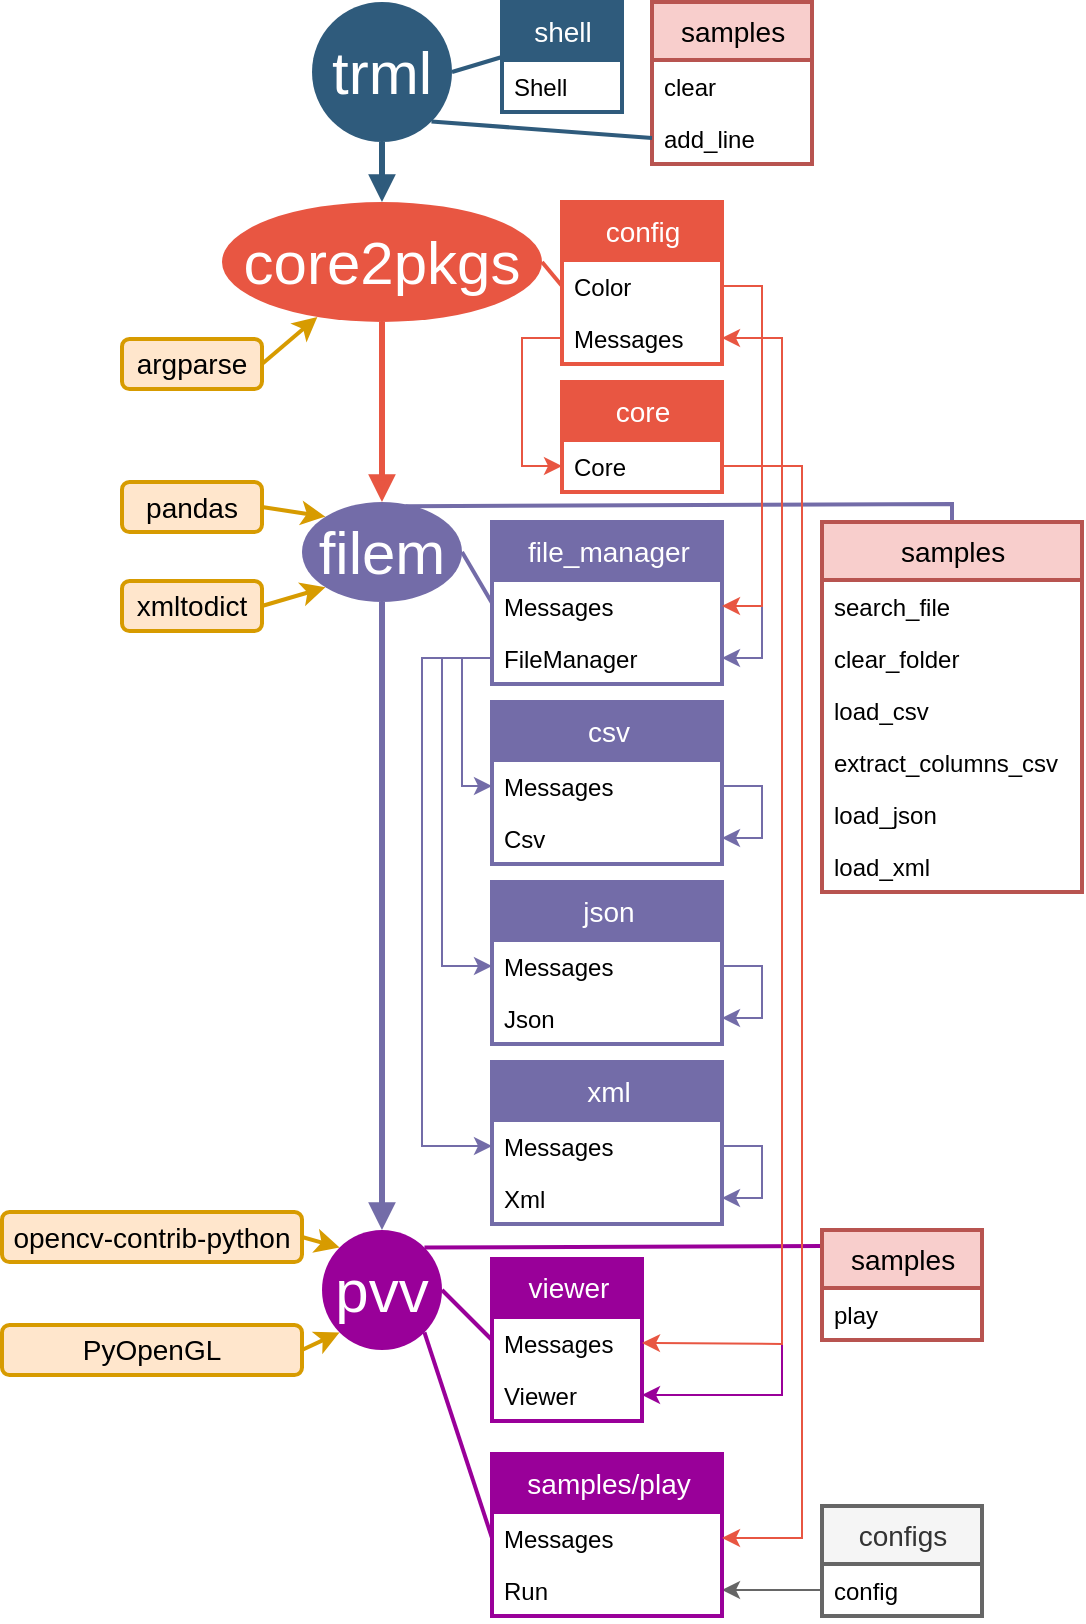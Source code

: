 <mxfile version="12.1.0" type="github" pages="1"><diagram id="X22sX5QwYgRkkETN-2Oq" name="Page-1"><mxGraphModel dx="-149" dy="437" grid="1" gridSize="10" guides="1" tooltips="1" connect="1" arrows="1" fold="1" page="1" pageScale="1" pageWidth="827" pageHeight="1169" background="none" math="0" shadow="0"><root><mxCell id="0"/><mxCell id="1" parent="0"/><mxCell id="KumTwc9kImUSRbm_J5hq-158" value="" style="edgeStyle=none;endArrow=none;strokeWidth=2;strokeColor=#990099;html=1;entryX=1;entryY=0;entryDx=0;entryDy=0;exitX=0.003;exitY=0.146;exitDx=0;exitDy=0;rounded=1;exitPerimeter=0;" parent="1" source="KumTwc9kImUSRbm_J5hq-151" target="KumTwc9kImUSRbm_J5hq-135" edge="1"><mxGeometry x="-579.5" y="19" width="100" height="100" as="geometry"><mxPoint x="1305" y="689" as="sourcePoint"/><mxPoint x="1280.0" y="664" as="targetPoint"/><Array as="points"/></mxGeometry></mxCell><mxCell id="KumTwc9kImUSRbm_J5hq-126" value="" style="edgeStyle=none;endArrow=none;strokeWidth=2;strokeColor=#736CA8;html=1;entryX=0.5;entryY=0;entryDx=0;entryDy=0;rounded=0;exitX=0.647;exitY=0.043;exitDx=0;exitDy=0;exitPerimeter=0;" parent="1" source="KumTwc9kImUSRbm_J5hq-86" target="KumTwc9kImUSRbm_J5hq-123" edge="1"><mxGeometry x="-624.5" y="-85" width="100" height="100" as="geometry"><mxPoint x="1385" y="88" as="sourcePoint"/><mxPoint x="1274.749" y="79.749" as="targetPoint"/><Array as="points"><mxPoint x="1525" y="261"/></Array></mxGeometry></mxCell><mxCell id="KumTwc9kImUSRbm_J5hq-8" value="" style="edgeStyle=none;endArrow=none;strokeWidth=2;strokeColor=#2F5B7C;html=1;entryX=1;entryY=0.5;entryDx=0;entryDy=0;exitX=0;exitY=0.5;exitDx=0;exitDy=0;" parent="1" source="KumTwc9kImUSRbm_J5hq-26" target="KumTwc9kImUSRbm_J5hq-11" edge="1"><mxGeometry x="-644.5" y="-105" width="100" height="100" as="geometry"><mxPoint x="1300" y="45" as="sourcePoint"/><mxPoint x="1220" y="50" as="targetPoint"/><Array as="points"/></mxGeometry></mxCell><mxCell id="KumTwc9kImUSRbm_J5hq-64" value="" style="edgeStyle=orthogonalEdgeStyle;rounded=0;orthogonalLoop=1;jettySize=auto;html=1;startSize=30;strokeColor=#2F5B7C;strokeWidth=3;fontSize=30;fontColor=#000000;endArrow=block;endFill=1;" parent="1" source="KumTwc9kImUSRbm_J5hq-11" target="KumTwc9kImUSRbm_J5hq-63" edge="1"><mxGeometry relative="1" as="geometry"/></mxCell><mxCell id="KumTwc9kImUSRbm_J5hq-11" value="trml" style="ellipse;whiteSpace=wrap;html=1;shadow=0;fontFamily=Helvetica;fontSize=30;fontColor=#FFFFFF;align=center;strokeColor=none;strokeWidth=6;fillColor=#2F5B7C;fontStyle=0;gradientColor=none;aspect=fixed;" parent="1" vertex="1"><mxGeometry x="1205" y="10" width="70" height="70" as="geometry"/></mxCell><mxCell id="KumTwc9kImUSRbm_J5hq-63" value="core2pkgs" style="ellipse;whiteSpace=wrap;html=1;shadow=0;fontFamily=Helvetica;fontSize=30;fontColor=#FFFFFF;align=center;strokeColor=none;strokeWidth=6;fillColor=#E85642;fontStyle=0;gradientColor=none;" parent="1" vertex="1"><mxGeometry x="1160" y="110" width="160" height="60" as="geometry"/></mxCell><mxCell id="KumTwc9kImUSRbm_J5hq-26" value="shell" style="swimlane;fontStyle=0;childLayout=stackLayout;horizontal=1;startSize=29;fillColor=#2F5B7C;horizontalStack=0;resizeParent=1;resizeParentMax=0;resizeLast=0;collapsible=1;marginBottom=0;swimlaneFillColor=#ffffff;align=center;fontSize=14;rounded=0;shadow=0;strokeWidth=2;fontColor=#FFFFFF;spacing=2;spacingTop=0;strokeColor=#2F5B7C;swimlaneLine=1;html=1;overflow=visible;" parent="1" vertex="1"><mxGeometry x="1300" y="10" width="60" height="55" as="geometry"><mxRectangle x="1300" y="10" width="70" height="30" as="alternateBounds"/></mxGeometry></mxCell><mxCell id="KumTwc9kImUSRbm_J5hq-27" value="Shell" style="text;spacingLeft=4;spacingRight=4;overflow=hidden;rotatable=0;points=[[0,0.5],[1,0.5]];portConstraint=eastwest;fontSize=12;perimeterSpacing=0;" parent="KumTwc9kImUSRbm_J5hq-26" vertex="1"><mxGeometry y="29" width="60" height="26" as="geometry"/></mxCell><mxCell id="KumTwc9kImUSRbm_J5hq-65" value="" style="edgeStyle=none;endArrow=none;strokeWidth=2;strokeColor=#E85642;html=1;entryX=1;entryY=0.5;entryDx=0;entryDy=0;exitX=0;exitY=0.5;exitDx=0;exitDy=0;rounded=1;" parent="1" source="KumTwc9kImUSRbm_J5hq-67" target="KumTwc9kImUSRbm_J5hq-63" edge="1"><mxGeometry x="-609.5" y="-5" width="100" height="100" as="geometry"><mxPoint x="1335" y="145" as="sourcePoint"/><mxPoint x="1300.0" y="120" as="targetPoint"/><Array as="points"/></mxGeometry></mxCell><mxCell id="KumTwc9kImUSRbm_J5hq-66" value="config" style="swimlane;fontStyle=0;childLayout=stackLayout;horizontal=1;startSize=29;fillColor=#E85642;horizontalStack=0;resizeParent=1;resizeParentMax=0;resizeLast=0;collapsible=1;marginBottom=0;swimlaneFillColor=#ffffff;align=center;fontSize=14;rounded=0;shadow=0;strokeWidth=2;fontColor=#FFFFFF;spacing=2;spacingTop=0;strokeColor=#E85642;swimlaneLine=1;html=1;overflow=visible;" parent="1" vertex="1"><mxGeometry x="1330" y="110" width="80" height="81" as="geometry"><mxRectangle x="1330" y="110" width="70" height="30" as="alternateBounds"/></mxGeometry></mxCell><mxCell id="KumTwc9kImUSRbm_J5hq-67" value="Color" style="text;spacingLeft=4;spacingRight=4;overflow=hidden;rotatable=0;points=[[0,0.5],[1,0.5]];portConstraint=eastwest;fontSize=12;perimeterSpacing=0;" parent="KumTwc9kImUSRbm_J5hq-66" vertex="1"><mxGeometry y="29" width="80" height="26" as="geometry"/></mxCell><mxCell id="KumTwc9kImUSRbm_J5hq-70" value="Messages" style="text;spacingLeft=4;spacingRight=4;overflow=hidden;rotatable=0;points=[[0,0.5],[1,0.5]];portConstraint=eastwest;fontSize=12;perimeterSpacing=0;" parent="KumTwc9kImUSRbm_J5hq-66" vertex="1"><mxGeometry y="55" width="80" height="26" as="geometry"/></mxCell><mxCell id="KumTwc9kImUSRbm_J5hq-71" value="" style="edgeStyle=none;endArrow=classic;strokeWidth=1;strokeColor=#E85642;html=1;entryX=1;entryY=0.5;entryDx=0;entryDy=0;rounded=0;exitX=1;exitY=0.5;exitDx=0;exitDy=0;endFill=1;" parent="KumTwc9kImUSRbm_J5hq-66" source="KumTwc9kImUSRbm_J5hq-67" target="KumTwc9kImUSRbm_J5hq-70" edge="1"><mxGeometry x="-1934.5" y="-105" width="100" height="100" as="geometry"><mxPoint x="145" y="42" as="sourcePoint"/><mxPoint x="-5.0" y="40" as="targetPoint"/><Array as="points"><mxPoint x="100" y="42"/><mxPoint x="100" y="68"/></Array></mxGeometry></mxCell><mxCell id="KumTwc9kImUSRbm_J5hq-69" value="" style="rounded=1;orthogonalLoop=1;jettySize=auto;html=1;startSize=30;endArrow=classic;endFill=1;strokeColor=#D79B00;strokeWidth=2;fontSize=30;fontColor=#000000;exitX=1;exitY=0.5;exitDx=0;exitDy=0;" parent="1" source="KumTwc9kImUSRbm_J5hq-132" target="KumTwc9kImUSRbm_J5hq-63" edge="1"><mxGeometry relative="1" as="geometry"><mxPoint x="1180" y="190.5" as="sourcePoint"/></mxGeometry></mxCell><mxCell id="KumTwc9kImUSRbm_J5hq-72" value="core" style="swimlane;fontStyle=0;childLayout=stackLayout;horizontal=1;startSize=29;fillColor=#E85642;horizontalStack=0;resizeParent=1;resizeParentMax=0;resizeLast=0;collapsible=1;marginBottom=0;swimlaneFillColor=#ffffff;align=center;fontSize=14;rounded=0;shadow=0;strokeWidth=2;fontColor=#FFFFFF;spacing=2;spacingTop=0;strokeColor=#E85642;swimlaneLine=1;html=1;overflow=visible;" parent="1" vertex="1"><mxGeometry x="1330" y="200" width="80" height="55" as="geometry"><mxRectangle x="1330" y="200" width="70" height="30" as="alternateBounds"/></mxGeometry></mxCell><mxCell id="KumTwc9kImUSRbm_J5hq-73" value="Core" style="text;spacingLeft=4;spacingRight=4;overflow=hidden;rotatable=0;points=[[0,0.5],[1,0.5]];portConstraint=eastwest;fontSize=12;perimeterSpacing=0;" parent="KumTwc9kImUSRbm_J5hq-72" vertex="1"><mxGeometry y="29" width="80" height="26" as="geometry"/></mxCell><mxCell id="KumTwc9kImUSRbm_J5hq-75" value="" style="edgeStyle=none;endArrow=classic;strokeWidth=1;strokeColor=#E85642;html=1;entryX=0;entryY=0.5;entryDx=0;entryDy=0;rounded=0;exitX=0;exitY=0.5;exitDx=0;exitDy=0;endFill=1;" parent="1" source="KumTwc9kImUSRbm_J5hq-70" target="KumTwc9kImUSRbm_J5hq-73" edge="1"><mxGeometry x="-599.5" y="95" width="100" height="100" as="geometry"><mxPoint x="1480" y="242" as="sourcePoint"/><mxPoint x="1330.0" y="240" as="targetPoint"/><Array as="points"><mxPoint x="1310" y="178"/><mxPoint x="1310" y="242"/></Array></mxGeometry></mxCell><mxCell id="KumTwc9kImUSRbm_J5hq-78" value="samples" style="swimlane;fontStyle=0;childLayout=stackLayout;horizontal=1;startSize=29;fillColor=#f8cecc;horizontalStack=0;resizeParent=1;resizeParentMax=0;resizeLast=0;collapsible=1;marginBottom=0;swimlaneFillColor=#ffffff;align=center;fontSize=14;rounded=0;shadow=0;strokeWidth=2;spacing=2;spacingTop=0;strokeColor=#B85450;swimlaneLine=1;html=1;overflow=visible;" parent="1" vertex="1"><mxGeometry x="1375" y="10" width="80" height="81" as="geometry"><mxRectangle x="1375" y="10" width="70" height="30" as="alternateBounds"/></mxGeometry></mxCell><mxCell id="KumTwc9kImUSRbm_J5hq-79" value="clear" style="text;spacingLeft=4;spacingRight=4;overflow=hidden;rotatable=0;points=[[0,0.5],[1,0.5]];portConstraint=eastwest;fontSize=12;perimeterSpacing=0;" parent="KumTwc9kImUSRbm_J5hq-78" vertex="1"><mxGeometry y="29" width="80" height="26" as="geometry"/></mxCell><mxCell id="KumTwc9kImUSRbm_J5hq-80" value="add_line" style="text;spacingLeft=4;spacingRight=4;overflow=hidden;rotatable=0;points=[[0,0.5],[1,0.5]];portConstraint=eastwest;fontSize=12;perimeterSpacing=0;" parent="KumTwc9kImUSRbm_J5hq-78" vertex="1"><mxGeometry y="55" width="80" height="26" as="geometry"/></mxCell><mxCell id="KumTwc9kImUSRbm_J5hq-85" value="" style="edgeStyle=none;endArrow=none;strokeWidth=2;strokeColor=#2F5B7C;html=1;entryX=1;entryY=1;entryDx=0;entryDy=0;rounded=0;exitX=0;exitY=0.5;exitDx=0;exitDy=0;" parent="1" source="KumTwc9kImUSRbm_J5hq-80" target="KumTwc9kImUSRbm_J5hq-11" edge="1"><mxGeometry x="-634.5" y="-95" width="100" height="100" as="geometry"><mxPoint x="1470" y="70" as="sourcePoint"/><mxPoint x="1285.0" y="55" as="targetPoint"/></mxGeometry></mxCell><mxCell id="KumTwc9kImUSRbm_J5hq-86" value="filem" style="ellipse;whiteSpace=wrap;html=1;shadow=0;fontFamily=Helvetica;fontSize=30;fontColor=#FFFFFF;align=center;strokeColor=none;strokeWidth=6;fillColor=#736CA8;fontStyle=0;gradientColor=none;" parent="1" vertex="1"><mxGeometry x="1200" y="260" width="80" height="50" as="geometry"/></mxCell><mxCell id="KumTwc9kImUSRbm_J5hq-89" value="" style="edgeStyle=orthogonalEdgeStyle;rounded=0;orthogonalLoop=1;jettySize=auto;html=1;startSize=30;strokeColor=#E85642;strokeWidth=3;fontSize=30;fontColor=#000000;endArrow=block;endFill=1;exitX=0.5;exitY=1;exitDx=0;exitDy=0;entryX=0.5;entryY=0;entryDx=0;entryDy=0;" parent="1" source="KumTwc9kImUSRbm_J5hq-63" target="KumTwc9kImUSRbm_J5hq-86" edge="1"><mxGeometry relative="1" as="geometry"><mxPoint x="1250" y="90" as="sourcePoint"/><mxPoint x="1250" y="120" as="targetPoint"/></mxGeometry></mxCell><mxCell id="KumTwc9kImUSRbm_J5hq-94" value="" style="rounded=1;orthogonalLoop=1;jettySize=auto;html=1;startSize=30;endArrow=classic;endFill=1;strokeColor=#D79B00;strokeWidth=2;fontSize=30;fontColor=#000000;exitX=1;exitY=0.5;exitDx=0;exitDy=0;entryX=0;entryY=0;entryDx=0;entryDy=0;" parent="1" source="KumTwc9kImUSRbm_J5hq-133" target="KumTwc9kImUSRbm_J5hq-86" edge="1"><mxGeometry relative="1" as="geometry"><mxPoint x="1197.118" y="273.142" as="targetPoint"/><mxPoint x="1180" y="262.5" as="sourcePoint"/></mxGeometry></mxCell><mxCell id="KumTwc9kImUSRbm_J5hq-99" value="" style="rounded=1;orthogonalLoop=1;jettySize=auto;html=1;startSize=30;endArrow=classic;endFill=1;strokeColor=#D79B00;strokeWidth=2;fontSize=30;fontColor=#000000;exitX=1;exitY=0.5;exitDx=0;exitDy=0;entryX=0;entryY=1;entryDx=0;entryDy=0;" parent="1" source="KumTwc9kImUSRbm_J5hq-134" target="KumTwc9kImUSRbm_J5hq-86" edge="1"><mxGeometry relative="1" as="geometry"><mxPoint x="1197.118" y="313.142" as="targetPoint"/><mxPoint x="1180" y="312.5" as="sourcePoint"/></mxGeometry></mxCell><mxCell id="KumTwc9kImUSRbm_J5hq-101" value="file_manager" style="swimlane;fontStyle=0;childLayout=stackLayout;horizontal=1;startSize=29;fillColor=#736CA8;horizontalStack=0;resizeParent=1;resizeParentMax=0;resizeLast=0;collapsible=1;marginBottom=0;swimlaneFillColor=#ffffff;align=center;fontSize=14;rounded=0;shadow=0;strokeWidth=2;fontColor=#FFFFFF;spacing=2;spacingTop=0;strokeColor=#736CA8;swimlaneLine=1;html=1;overflow=visible;" parent="1" vertex="1"><mxGeometry x="1295" y="270" width="115" height="81" as="geometry"><mxRectangle x="1295" y="270" width="70" height="30" as="alternateBounds"/></mxGeometry></mxCell><mxCell id="KumTwc9kImUSRbm_J5hq-102" value="Messages" style="text;spacingLeft=4;spacingRight=4;overflow=hidden;rotatable=0;points=[[0,0.5],[1,0.5]];portConstraint=eastwest;fontSize=12;perimeterSpacing=0;" parent="KumTwc9kImUSRbm_J5hq-101" vertex="1"><mxGeometry y="29" width="115" height="26" as="geometry"/></mxCell><mxCell id="KumTwc9kImUSRbm_J5hq-104" value="FileManager" style="text;spacingLeft=4;spacingRight=4;overflow=hidden;rotatable=0;points=[[0,0.5],[1,0.5]];portConstraint=eastwest;fontSize=12;perimeterSpacing=0;" parent="KumTwc9kImUSRbm_J5hq-101" vertex="1"><mxGeometry y="55" width="115" height="26" as="geometry"/></mxCell><mxCell id="KumTwc9kImUSRbm_J5hq-105" value="" style="edgeStyle=none;endArrow=classic;strokeWidth=1;strokeColor=#736CA8;html=1;entryX=1;entryY=0.5;entryDx=0;entryDy=0;rounded=0;endFill=1;" parent="KumTwc9kImUSRbm_J5hq-101" target="KumTwc9kImUSRbm_J5hq-104" edge="1"><mxGeometry x="-3219.5" y="-365" width="100" height="100" as="geometry"><mxPoint x="135" y="42" as="sourcePoint"/><mxPoint x="125" y="-82" as="targetPoint"/><Array as="points"><mxPoint x="135" y="68"/></Array></mxGeometry></mxCell><mxCell id="KumTwc9kImUSRbm_J5hq-103" value="" style="edgeStyle=none;endArrow=none;strokeWidth=2;strokeColor=#736CA8;html=1;entryX=1;entryY=0.5;entryDx=0;entryDy=0;exitX=0;exitY=0.5;exitDx=0;exitDy=0;rounded=1;" parent="1" source="KumTwc9kImUSRbm_J5hq-101" target="KumTwc9kImUSRbm_J5hq-86" edge="1"><mxGeometry x="-599.5" y="5" width="100" height="100" as="geometry"><mxPoint x="1340" y="162" as="sourcePoint"/><mxPoint x="1330.0" y="150" as="targetPoint"/><Array as="points"/></mxGeometry></mxCell><mxCell id="KumTwc9kImUSRbm_J5hq-106" value="" style="edgeStyle=none;endArrow=classic;strokeWidth=1;strokeColor=#E85642;html=1;rounded=0;endFill=1;entryX=1;entryY=0.5;entryDx=0;entryDy=0;" parent="1" target="KumTwc9kImUSRbm_J5hq-102" edge="1"><mxGeometry x="-3209.5" y="-355" width="100" height="100" as="geometry"><mxPoint x="1430" y="178" as="sourcePoint"/><mxPoint x="1410" y="310" as="targetPoint"/><Array as="points"><mxPoint x="1430" y="312"/></Array></mxGeometry></mxCell><mxCell id="KumTwc9kImUSRbm_J5hq-108" value="csv" style="swimlane;fontStyle=0;childLayout=stackLayout;horizontal=1;startSize=29;fillColor=#736CA8;horizontalStack=0;resizeParent=1;resizeParentMax=0;resizeLast=0;collapsible=1;marginBottom=0;swimlaneFillColor=#ffffff;align=center;fontSize=14;rounded=0;shadow=0;strokeWidth=2;fontColor=#FFFFFF;spacing=2;spacingTop=0;strokeColor=#736CA8;swimlaneLine=1;html=1;overflow=visible;" parent="1" vertex="1"><mxGeometry x="1295" y="360" width="115" height="81" as="geometry"><mxRectangle x="1300" y="260" width="70" height="30" as="alternateBounds"/></mxGeometry></mxCell><mxCell id="KumTwc9kImUSRbm_J5hq-109" value="Messages" style="text;spacingLeft=4;spacingRight=4;overflow=hidden;rotatable=0;points=[[0,0.5],[1,0.5]];portConstraint=eastwest;fontSize=12;perimeterSpacing=0;" parent="KumTwc9kImUSRbm_J5hq-108" vertex="1"><mxGeometry y="29" width="115" height="26" as="geometry"/></mxCell><mxCell id="KumTwc9kImUSRbm_J5hq-110" value="Csv" style="text;spacingLeft=4;spacingRight=4;overflow=hidden;rotatable=0;points=[[0,0.5],[1,0.5]];portConstraint=eastwest;fontSize=12;perimeterSpacing=0;" parent="KumTwc9kImUSRbm_J5hq-108" vertex="1"><mxGeometry y="55" width="115" height="26" as="geometry"/></mxCell><mxCell id="KumTwc9kImUSRbm_J5hq-112" value="" style="edgeStyle=none;endArrow=classic;strokeWidth=1;strokeColor=#736CA8;html=1;entryX=1;entryY=0.5;entryDx=0;entryDy=0;rounded=0;endFill=1;exitX=1;exitY=0.5;exitDx=0;exitDy=0;" parent="KumTwc9kImUSRbm_J5hq-108" source="KumTwc9kImUSRbm_J5hq-109" target="KumTwc9kImUSRbm_J5hq-110" edge="1"><mxGeometry x="-3209.5" y="-355" width="100" height="100" as="geometry"><mxPoint x="165" y="42" as="sourcePoint"/><mxPoint x="125" y="52.0" as="targetPoint"/><Array as="points"><mxPoint x="135" y="42"/><mxPoint x="135" y="68"/></Array></mxGeometry></mxCell><mxCell id="KumTwc9kImUSRbm_J5hq-111" value="" style="edgeStyle=none;endArrow=classic;strokeWidth=1;strokeColor=#736CA8;html=1;entryX=0;entryY=0.5;entryDx=0;entryDy=0;rounded=0;endFill=1;exitX=0;exitY=0.5;exitDx=0;exitDy=0;" parent="1" source="KumTwc9kImUSRbm_J5hq-104" target="KumTwc9kImUSRbm_J5hq-109" edge="1"><mxGeometry x="-1924.5" y="-5" width="100" height="100" as="geometry"><mxPoint x="1450" y="338" as="sourcePoint"/><mxPoint x="1420" y="278" as="targetPoint"/><Array as="points"><mxPoint x="1280" y="338"/><mxPoint x="1280" y="402"/></Array></mxGeometry></mxCell><mxCell id="KumTwc9kImUSRbm_J5hq-113" value="json" style="swimlane;fontStyle=0;childLayout=stackLayout;horizontal=1;startSize=29;fillColor=#736CA8;horizontalStack=0;resizeParent=1;resizeParentMax=0;resizeLast=0;collapsible=1;marginBottom=0;swimlaneFillColor=#ffffff;align=center;fontSize=14;rounded=0;shadow=0;strokeWidth=2;fontColor=#FFFFFF;spacing=2;spacingTop=0;strokeColor=#736CA8;swimlaneLine=1;html=1;overflow=visible;" parent="1" vertex="1"><mxGeometry x="1295" y="450" width="115" height="81" as="geometry"><mxRectangle x="1300" y="260" width="70" height="30" as="alternateBounds"/></mxGeometry></mxCell><mxCell id="KumTwc9kImUSRbm_J5hq-114" value="Messages" style="text;spacingLeft=4;spacingRight=4;overflow=hidden;rotatable=0;points=[[0,0.5],[1,0.5]];portConstraint=eastwest;fontSize=12;perimeterSpacing=0;" parent="KumTwc9kImUSRbm_J5hq-113" vertex="1"><mxGeometry y="29" width="115" height="26" as="geometry"/></mxCell><mxCell id="KumTwc9kImUSRbm_J5hq-115" value="Json" style="text;spacingLeft=4;spacingRight=4;overflow=hidden;rotatable=0;points=[[0,0.5],[1,0.5]];portConstraint=eastwest;fontSize=12;perimeterSpacing=0;" parent="KumTwc9kImUSRbm_J5hq-113" vertex="1"><mxGeometry y="55" width="115" height="26" as="geometry"/></mxCell><mxCell id="KumTwc9kImUSRbm_J5hq-116" value="" style="edgeStyle=none;endArrow=classic;strokeWidth=1;strokeColor=#736CA8;html=1;entryX=1;entryY=0.5;entryDx=0;entryDy=0;rounded=0;endFill=1;exitX=1;exitY=0.5;exitDx=0;exitDy=0;" parent="KumTwc9kImUSRbm_J5hq-113" source="KumTwc9kImUSRbm_J5hq-114" target="KumTwc9kImUSRbm_J5hq-115" edge="1"><mxGeometry x="-3209.5" y="-355" width="100" height="100" as="geometry"><mxPoint x="165" y="42" as="sourcePoint"/><mxPoint x="125" y="52.0" as="targetPoint"/><Array as="points"><mxPoint x="135" y="42"/><mxPoint x="135" y="68"/></Array></mxGeometry></mxCell><mxCell id="KumTwc9kImUSRbm_J5hq-117" value="" style="edgeStyle=none;endArrow=classic;strokeWidth=1;strokeColor=#736CA8;html=1;entryX=0;entryY=0.5;entryDx=0;entryDy=0;rounded=0;endFill=1;exitX=0;exitY=0.5;exitDx=0;exitDy=0;" parent="1" target="KumTwc9kImUSRbm_J5hq-114" edge="1"><mxGeometry x="-1939.5" y="-5" width="100" height="100" as="geometry"><mxPoint x="1280" y="338.0" as="sourcePoint"/><mxPoint x="1280" y="402.0" as="targetPoint"/><Array as="points"><mxPoint x="1270" y="338"/><mxPoint x="1270" y="420"/><mxPoint x="1270" y="492"/></Array></mxGeometry></mxCell><mxCell id="KumTwc9kImUSRbm_J5hq-118" value="xml" style="swimlane;fontStyle=0;childLayout=stackLayout;horizontal=1;startSize=29;fillColor=#736CA8;horizontalStack=0;resizeParent=1;resizeParentMax=0;resizeLast=0;collapsible=1;marginBottom=0;swimlaneFillColor=#ffffff;align=center;fontSize=14;rounded=0;shadow=0;strokeWidth=2;fontColor=#FFFFFF;spacing=2;spacingTop=0;strokeColor=#736CA8;swimlaneLine=1;html=1;overflow=visible;" parent="1" vertex="1"><mxGeometry x="1295" y="540" width="115" height="81" as="geometry"><mxRectangle x="1300" y="260" width="70" height="30" as="alternateBounds"/></mxGeometry></mxCell><mxCell id="KumTwc9kImUSRbm_J5hq-119" value="Messages" style="text;spacingLeft=4;spacingRight=4;overflow=hidden;rotatable=0;points=[[0,0.5],[1,0.5]];portConstraint=eastwest;fontSize=12;perimeterSpacing=0;" parent="KumTwc9kImUSRbm_J5hq-118" vertex="1"><mxGeometry y="29" width="115" height="26" as="geometry"/></mxCell><mxCell id="KumTwc9kImUSRbm_J5hq-120" value="Xml" style="text;spacingLeft=4;spacingRight=4;overflow=hidden;rotatable=0;points=[[0,0.5],[1,0.5]];portConstraint=eastwest;fontSize=12;perimeterSpacing=0;" parent="KumTwc9kImUSRbm_J5hq-118" vertex="1"><mxGeometry y="55" width="115" height="26" as="geometry"/></mxCell><mxCell id="KumTwc9kImUSRbm_J5hq-121" value="" style="edgeStyle=none;endArrow=classic;strokeWidth=1;strokeColor=#736CA8;html=1;entryX=1;entryY=0.5;entryDx=0;entryDy=0;rounded=0;endFill=1;exitX=1;exitY=0.5;exitDx=0;exitDy=0;" parent="KumTwc9kImUSRbm_J5hq-118" source="KumTwc9kImUSRbm_J5hq-119" target="KumTwc9kImUSRbm_J5hq-120" edge="1"><mxGeometry x="-3209.5" y="-355" width="100" height="100" as="geometry"><mxPoint x="165" y="42" as="sourcePoint"/><mxPoint x="125" y="52.0" as="targetPoint"/><Array as="points"><mxPoint x="135" y="42"/><mxPoint x="135" y="68"/></Array></mxGeometry></mxCell><mxCell id="KumTwc9kImUSRbm_J5hq-122" value="" style="edgeStyle=none;endArrow=classic;strokeWidth=1;strokeColor=#736CA8;html=1;entryX=0;entryY=0.5;entryDx=0;entryDy=0;rounded=0;endFill=1;" parent="1" target="KumTwc9kImUSRbm_J5hq-119" edge="1"><mxGeometry x="-1954.5" y="-5" width="100" height="100" as="geometry"><mxPoint x="1270" y="338" as="sourcePoint"/><mxPoint x="1280" y="492.0" as="targetPoint"/><Array as="points"><mxPoint x="1260" y="338"/><mxPoint x="1260" y="582"/></Array></mxGeometry></mxCell><mxCell id="KumTwc9kImUSRbm_J5hq-123" value="samples" style="swimlane;fontStyle=0;childLayout=stackLayout;horizontal=1;startSize=29;fillColor=#f8cecc;horizontalStack=0;resizeParent=1;resizeParentMax=0;resizeLast=0;collapsible=1;marginBottom=0;swimlaneFillColor=#ffffff;align=center;fontSize=14;rounded=0;shadow=0;strokeWidth=2;spacing=2;spacingTop=0;strokeColor=#B85450;swimlaneLine=1;html=1;overflow=visible;" parent="1" vertex="1"><mxGeometry x="1460" y="270" width="130" height="185" as="geometry"><mxRectangle x="1450" y="270" width="70" height="30" as="alternateBounds"/></mxGeometry></mxCell><mxCell id="KumTwc9kImUSRbm_J5hq-124" value="search_file" style="text;spacingLeft=4;spacingRight=4;overflow=hidden;rotatable=0;points=[[0,0.5],[1,0.5]];portConstraint=eastwest;fontSize=12;perimeterSpacing=0;" parent="KumTwc9kImUSRbm_J5hq-123" vertex="1"><mxGeometry y="29" width="130" height="26" as="geometry"/></mxCell><mxCell id="KumTwc9kImUSRbm_J5hq-125" value="clear_folder" style="text;spacingLeft=4;spacingRight=4;overflow=hidden;rotatable=0;points=[[0,0.5],[1,0.5]];portConstraint=eastwest;fontSize=12;perimeterSpacing=0;" parent="KumTwc9kImUSRbm_J5hq-123" vertex="1"><mxGeometry y="55" width="130" height="26" as="geometry"/></mxCell><mxCell id="KumTwc9kImUSRbm_J5hq-127" value="load_csv" style="text;spacingLeft=4;spacingRight=4;overflow=hidden;rotatable=0;points=[[0,0.5],[1,0.5]];portConstraint=eastwest;fontSize=12;perimeterSpacing=0;" parent="KumTwc9kImUSRbm_J5hq-123" vertex="1"><mxGeometry y="81" width="130" height="26" as="geometry"/></mxCell><mxCell id="KumTwc9kImUSRbm_J5hq-128" value="extract_columns_csv" style="text;spacingLeft=4;spacingRight=4;overflow=hidden;rotatable=0;points=[[0,0.5],[1,0.5]];portConstraint=eastwest;fontSize=12;perimeterSpacing=0;" parent="KumTwc9kImUSRbm_J5hq-123" vertex="1"><mxGeometry y="107" width="130" height="26" as="geometry"/></mxCell><mxCell id="KumTwc9kImUSRbm_J5hq-129" value="load_json" style="text;spacingLeft=4;spacingRight=4;overflow=hidden;rotatable=0;points=[[0,0.5],[1,0.5]];portConstraint=eastwest;fontSize=12;perimeterSpacing=0;" parent="KumTwc9kImUSRbm_J5hq-123" vertex="1"><mxGeometry y="133" width="130" height="26" as="geometry"/></mxCell><mxCell id="KumTwc9kImUSRbm_J5hq-130" value="load_xml" style="text;spacingLeft=4;spacingRight=4;overflow=hidden;rotatable=0;points=[[0,0.5],[1,0.5]];portConstraint=eastwest;fontSize=12;perimeterSpacing=0;" parent="KumTwc9kImUSRbm_J5hq-123" vertex="1"><mxGeometry y="159" width="130" height="26" as="geometry"/></mxCell><mxCell id="KumTwc9kImUSRbm_J5hq-132" value="argparse" style="rounded=1;whiteSpace=wrap;html=1;shadow=0;glass=0;comic=0;strokeColor=#d79b00;strokeWidth=2;fillColor=#ffe6cc;fontSize=14;align=center;" parent="1" vertex="1"><mxGeometry x="1110" y="178.5" width="70" height="25" as="geometry"/></mxCell><mxCell id="KumTwc9kImUSRbm_J5hq-133" value="pandas" style="rounded=1;whiteSpace=wrap;html=1;shadow=0;glass=0;comic=0;strokeColor=#d79b00;strokeWidth=2;fillColor=#ffe6cc;fontSize=14;align=center;" parent="1" vertex="1"><mxGeometry x="1110" y="250" width="70" height="25" as="geometry"/></mxCell><mxCell id="KumTwc9kImUSRbm_J5hq-134" value="xmltodict" style="rounded=1;whiteSpace=wrap;html=1;shadow=0;glass=0;comic=0;strokeColor=#d79b00;strokeWidth=2;fillColor=#ffe6cc;fontSize=14;align=center;" parent="1" vertex="1"><mxGeometry x="1110" y="299.5" width="70" height="25" as="geometry"/></mxCell><mxCell id="KumTwc9kImUSRbm_J5hq-135" value="pvv" style="ellipse;whiteSpace=wrap;html=1;shadow=0;fontFamily=Helvetica;fontSize=30;fontColor=#FFFFFF;align=center;strokeColor=none;strokeWidth=6;fillColor=#990099;fontStyle=0;gradientColor=none;" parent="1" vertex="1"><mxGeometry x="1210" y="624" width="60" height="60" as="geometry"/></mxCell><mxCell id="KumTwc9kImUSRbm_J5hq-138" value="" style="edgeStyle=orthogonalEdgeStyle;rounded=0;orthogonalLoop=1;jettySize=auto;html=1;startSize=30;strokeColor=#736CA8;strokeWidth=3;fontSize=30;fontColor=#000000;endArrow=block;endFill=1;exitX=0.5;exitY=1;exitDx=0;exitDy=0;entryX=0.5;entryY=0;entryDx=0;entryDy=0;" parent="1" source="KumTwc9kImUSRbm_J5hq-86" target="KumTwc9kImUSRbm_J5hq-135" edge="1"><mxGeometry relative="1" as="geometry"><mxPoint x="1239.534" y="324.259" as="sourcePoint"/><mxPoint x="1239.534" y="414.603" as="targetPoint"/><Array as="points"><mxPoint x="1240" y="500"/><mxPoint x="1240" y="500"/></Array></mxGeometry></mxCell><mxCell id="KumTwc9kImUSRbm_J5hq-139" value="" style="rounded=1;orthogonalLoop=1;jettySize=auto;html=1;startSize=30;endArrow=classic;endFill=1;strokeColor=#D79B00;strokeWidth=2;fontSize=30;fontColor=#000000;exitX=1;exitY=0.5;exitDx=0;exitDy=0;entryX=0;entryY=0;entryDx=0;entryDy=0;" parent="1" source="KumTwc9kImUSRbm_J5hq-140" target="KumTwc9kImUSRbm_J5hq-135" edge="1"><mxGeometry relative="1" as="geometry"><mxPoint x="1210.618" y="641.384" as="targetPoint"/><mxPoint x="1179" y="636.5" as="sourcePoint"/></mxGeometry></mxCell><mxCell id="KumTwc9kImUSRbm_J5hq-140" value="opencv-contrib-python" style="rounded=1;whiteSpace=wrap;html=1;shadow=0;glass=0;comic=0;strokeColor=#d79b00;strokeWidth=2;fillColor=#ffe6cc;fontSize=14;align=center;" parent="1" vertex="1"><mxGeometry x="1050" y="615" width="150" height="25" as="geometry"/></mxCell><mxCell id="KumTwc9kImUSRbm_J5hq-141" value="" style="rounded=1;orthogonalLoop=1;jettySize=auto;html=1;startSize=30;endArrow=classic;endFill=1;strokeColor=#D79B00;strokeWidth=2;fontSize=30;fontColor=#000000;exitX=1;exitY=0.5;exitDx=0;exitDy=0;entryX=0;entryY=1;entryDx=0;entryDy=0;" parent="1" source="KumTwc9kImUSRbm_J5hq-142" target="KumTwc9kImUSRbm_J5hq-135" edge="1"><mxGeometry relative="1" as="geometry"><mxPoint x="1218.787" y="689.287" as="targetPoint"/><mxPoint x="1179" y="693" as="sourcePoint"/></mxGeometry></mxCell><mxCell id="KumTwc9kImUSRbm_J5hq-142" value="PyOpenGL" style="rounded=1;whiteSpace=wrap;html=1;shadow=0;glass=0;comic=0;strokeColor=#d79b00;strokeWidth=2;fillColor=#ffe6cc;fontSize=14;align=center;" parent="1" vertex="1"><mxGeometry x="1050" y="671.5" width="150" height="25" as="geometry"/></mxCell><mxCell id="KumTwc9kImUSRbm_J5hq-143" value="viewer" style="swimlane;fontStyle=0;childLayout=stackLayout;horizontal=1;startSize=29;fillColor=#990099;horizontalStack=0;resizeParent=1;resizeParentMax=0;resizeLast=0;collapsible=1;marginBottom=0;swimlaneFillColor=#ffffff;align=center;fontSize=14;rounded=0;shadow=0;strokeWidth=2;fontColor=#FFFFFF;spacing=2;spacingTop=0;strokeColor=#990099;swimlaneLine=1;html=1;overflow=visible;" parent="1" vertex="1"><mxGeometry x="1295" y="638.5" width="75" height="81" as="geometry"><mxRectangle x="1295" y="270" width="70" height="30" as="alternateBounds"/></mxGeometry></mxCell><mxCell id="KumTwc9kImUSRbm_J5hq-144" value="Messages" style="text;spacingLeft=4;spacingRight=4;overflow=hidden;rotatable=0;points=[[0,0.5],[1,0.5]];portConstraint=eastwest;fontSize=12;perimeterSpacing=0;" parent="KumTwc9kImUSRbm_J5hq-143" vertex="1"><mxGeometry y="29" width="75" height="26" as="geometry"/></mxCell><mxCell id="KumTwc9kImUSRbm_J5hq-148" value="Viewer" style="text;spacingLeft=4;spacingRight=4;overflow=hidden;rotatable=0;points=[[0,0.5],[1,0.5]];portConstraint=eastwest;fontSize=12;perimeterSpacing=0;" parent="KumTwc9kImUSRbm_J5hq-143" vertex="1"><mxGeometry y="55" width="75" height="26" as="geometry"/></mxCell><mxCell id="KumTwc9kImUSRbm_J5hq-150" value="" style="edgeStyle=none;endArrow=classic;strokeWidth=1;strokeColor=#990099;html=1;entryX=1;entryY=0.5;entryDx=0;entryDy=0;rounded=0;endFill=1;" parent="KumTwc9kImUSRbm_J5hq-143" target="KumTwc9kImUSRbm_J5hq-148" edge="1"><mxGeometry x="-4504.5" y="-985" width="100" height="100" as="geometry"><mxPoint x="145" y="42" as="sourcePoint"/><mxPoint x="125" y="-282.0" as="targetPoint"/><Array as="points"><mxPoint x="145" y="42"/><mxPoint x="145" y="68"/></Array></mxGeometry></mxCell><mxCell id="KumTwc9kImUSRbm_J5hq-147" value="" style="edgeStyle=none;endArrow=none;strokeWidth=2;strokeColor=#990099;html=1;entryX=1;entryY=0.5;entryDx=0;entryDy=0;exitX=0;exitY=0.5;exitDx=0;exitDy=0;rounded=1;" parent="1" source="KumTwc9kImUSRbm_J5hq-143" target="KumTwc9kImUSRbm_J5hq-135" edge="1"><mxGeometry x="-589.5" y="9" width="100" height="100" as="geometry"><mxPoint x="1305" y="314.5" as="sourcePoint"/><mxPoint x="1290" y="289" as="targetPoint"/><Array as="points"/></mxGeometry></mxCell><mxCell id="KumTwc9kImUSRbm_J5hq-149" value="" style="edgeStyle=none;endArrow=classic;strokeWidth=1;strokeColor=#E85642;html=1;rounded=0;endFill=1;entryX=1;entryY=0.5;entryDx=0;entryDy=0;" parent="1" target="KumTwc9kImUSRbm_J5hq-144" edge="1"><mxGeometry x="-3199.5" y="-345" width="100" height="100" as="geometry"><mxPoint x="1430" y="178" as="sourcePoint"/><mxPoint x="1420" y="322.0" as="targetPoint"/><Array as="points"><mxPoint x="1440" y="178"/><mxPoint x="1440" y="681"/></Array></mxGeometry></mxCell><mxCell id="KumTwc9kImUSRbm_J5hq-151" value="samples" style="swimlane;fontStyle=0;childLayout=stackLayout;horizontal=1;startSize=29;fillColor=#f8cecc;horizontalStack=0;resizeParent=1;resizeParentMax=0;resizeLast=0;collapsible=1;marginBottom=0;swimlaneFillColor=#ffffff;align=center;fontSize=14;rounded=0;shadow=0;strokeWidth=2;spacing=2;spacingTop=0;strokeColor=#B85450;swimlaneLine=1;html=1;overflow=visible;" parent="1" vertex="1"><mxGeometry x="1460" y="624" width="80" height="55" as="geometry"><mxRectangle x="1450" y="270" width="70" height="30" as="alternateBounds"/></mxGeometry></mxCell><mxCell id="KumTwc9kImUSRbm_J5hq-152" value="play" style="text;spacingLeft=4;spacingRight=4;overflow=hidden;rotatable=0;points=[[0,0.5],[1,0.5]];portConstraint=eastwest;fontSize=12;perimeterSpacing=0;" parent="KumTwc9kImUSRbm_J5hq-151" vertex="1"><mxGeometry y="29" width="80" height="26" as="geometry"/></mxCell><mxCell id="KumTwc9kImUSRbm_J5hq-159" value="configs" style="swimlane;fontStyle=0;childLayout=stackLayout;horizontal=1;startSize=29;fillColor=#f5f5f5;horizontalStack=0;resizeParent=1;resizeParentMax=0;resizeLast=0;collapsible=1;marginBottom=0;swimlaneFillColor=#ffffff;align=center;fontSize=14;rounded=0;shadow=0;strokeWidth=2;spacing=2;spacingTop=0;strokeColor=#666666;swimlaneLine=1;html=1;overflow=visible;fontColor=#333333;" parent="1" vertex="1"><mxGeometry x="1460" y="762" width="80" height="55" as="geometry"><mxRectangle x="1450" y="270" width="70" height="30" as="alternateBounds"/></mxGeometry></mxCell><mxCell id="KumTwc9kImUSRbm_J5hq-160" value="config" style="text;spacingLeft=4;spacingRight=4;overflow=hidden;rotatable=0;points=[[0,0.5],[1,0.5]];portConstraint=eastwest;fontSize=12;perimeterSpacing=0;" parent="KumTwc9kImUSRbm_J5hq-159" vertex="1"><mxGeometry y="29" width="80" height="26" as="geometry"/></mxCell><mxCell id="KumTwc9kImUSRbm_J5hq-161" value="" style="edgeStyle=none;endArrow=classic;strokeWidth=1;strokeColor=#666666;html=1;rounded=0;endFill=1;exitX=0;exitY=0.5;exitDx=0;exitDy=0;entryX=1;entryY=0.5;entryDx=0;entryDy=0;" parent="1" source="KumTwc9kImUSRbm_J5hq-160" target="7cVted1-Jx99jV1-x10M-3" edge="1"><mxGeometry x="-4494.5" y="-975" width="100" height="100" as="geometry"><mxPoint x="1450" y="690.5" as="sourcePoint"/><mxPoint x="1590" y="800" as="targetPoint"/><Array as="points"/></mxGeometry></mxCell><mxCell id="7cVted1-Jx99jV1-x10M-1" value="samples/play" style="swimlane;fontStyle=0;childLayout=stackLayout;horizontal=1;startSize=29;fillColor=#990099;horizontalStack=0;resizeParent=1;resizeParentMax=0;resizeLast=0;collapsible=1;marginBottom=0;swimlaneFillColor=#ffffff;align=center;fontSize=14;rounded=0;shadow=0;strokeWidth=2;fontColor=#FFFFFF;spacing=2;spacingTop=0;strokeColor=#990099;swimlaneLine=1;html=1;overflow=visible;" vertex="1" parent="1"><mxGeometry x="1295" y="736" width="115" height="81" as="geometry"><mxRectangle x="1295" y="270" width="70" height="30" as="alternateBounds"/></mxGeometry></mxCell><mxCell id="7cVted1-Jx99jV1-x10M-2" value="Messages" style="text;spacingLeft=4;spacingRight=4;overflow=hidden;rotatable=0;points=[[0,0.5],[1,0.5]];portConstraint=eastwest;fontSize=12;perimeterSpacing=0;" vertex="1" parent="7cVted1-Jx99jV1-x10M-1"><mxGeometry y="29" width="115" height="26" as="geometry"/></mxCell><mxCell id="7cVted1-Jx99jV1-x10M-3" value="Run" style="text;spacingLeft=4;spacingRight=4;overflow=hidden;rotatable=0;points=[[0,0.5],[1,0.5]];portConstraint=eastwest;fontSize=12;perimeterSpacing=0;" vertex="1" parent="7cVted1-Jx99jV1-x10M-1"><mxGeometry y="55" width="115" height="26" as="geometry"/></mxCell><mxCell id="7cVted1-Jx99jV1-x10M-5" value="" style="edgeStyle=none;endArrow=none;strokeWidth=2;strokeColor=#990099;html=1;entryX=1;entryY=1;entryDx=0;entryDy=0;exitX=0;exitY=0.5;exitDx=0;exitDy=0;rounded=1;" edge="1" parent="1" source="7cVted1-Jx99jV1-x10M-2" target="KumTwc9kImUSRbm_J5hq-135"><mxGeometry x="-579.5" y="19" width="100" height="100" as="geometry"><mxPoint x="1305" y="689" as="sourcePoint"/><mxPoint x="1280" y="664" as="targetPoint"/><Array as="points"/></mxGeometry></mxCell><mxCell id="7cVted1-Jx99jV1-x10M-6" value="" style="edgeStyle=none;endArrow=classic;strokeWidth=1;strokeColor=#E85642;html=1;rounded=0;endFill=1;entryX=1;entryY=0.5;entryDx=0;entryDy=0;exitX=1;exitY=0.5;exitDx=0;exitDy=0;" edge="1" parent="1" source="KumTwc9kImUSRbm_J5hq-73" target="7cVted1-Jx99jV1-x10M-2"><mxGeometry x="-3139.5" y="-345.5" width="100" height="100" as="geometry"><mxPoint x="1490" y="177.5" as="sourcePoint"/><mxPoint x="1430" y="680" as="targetPoint"/><Array as="points"><mxPoint x="1450" y="242"/><mxPoint x="1450" y="778"/></Array></mxGeometry></mxCell></root></mxGraphModel></diagram></mxfile>